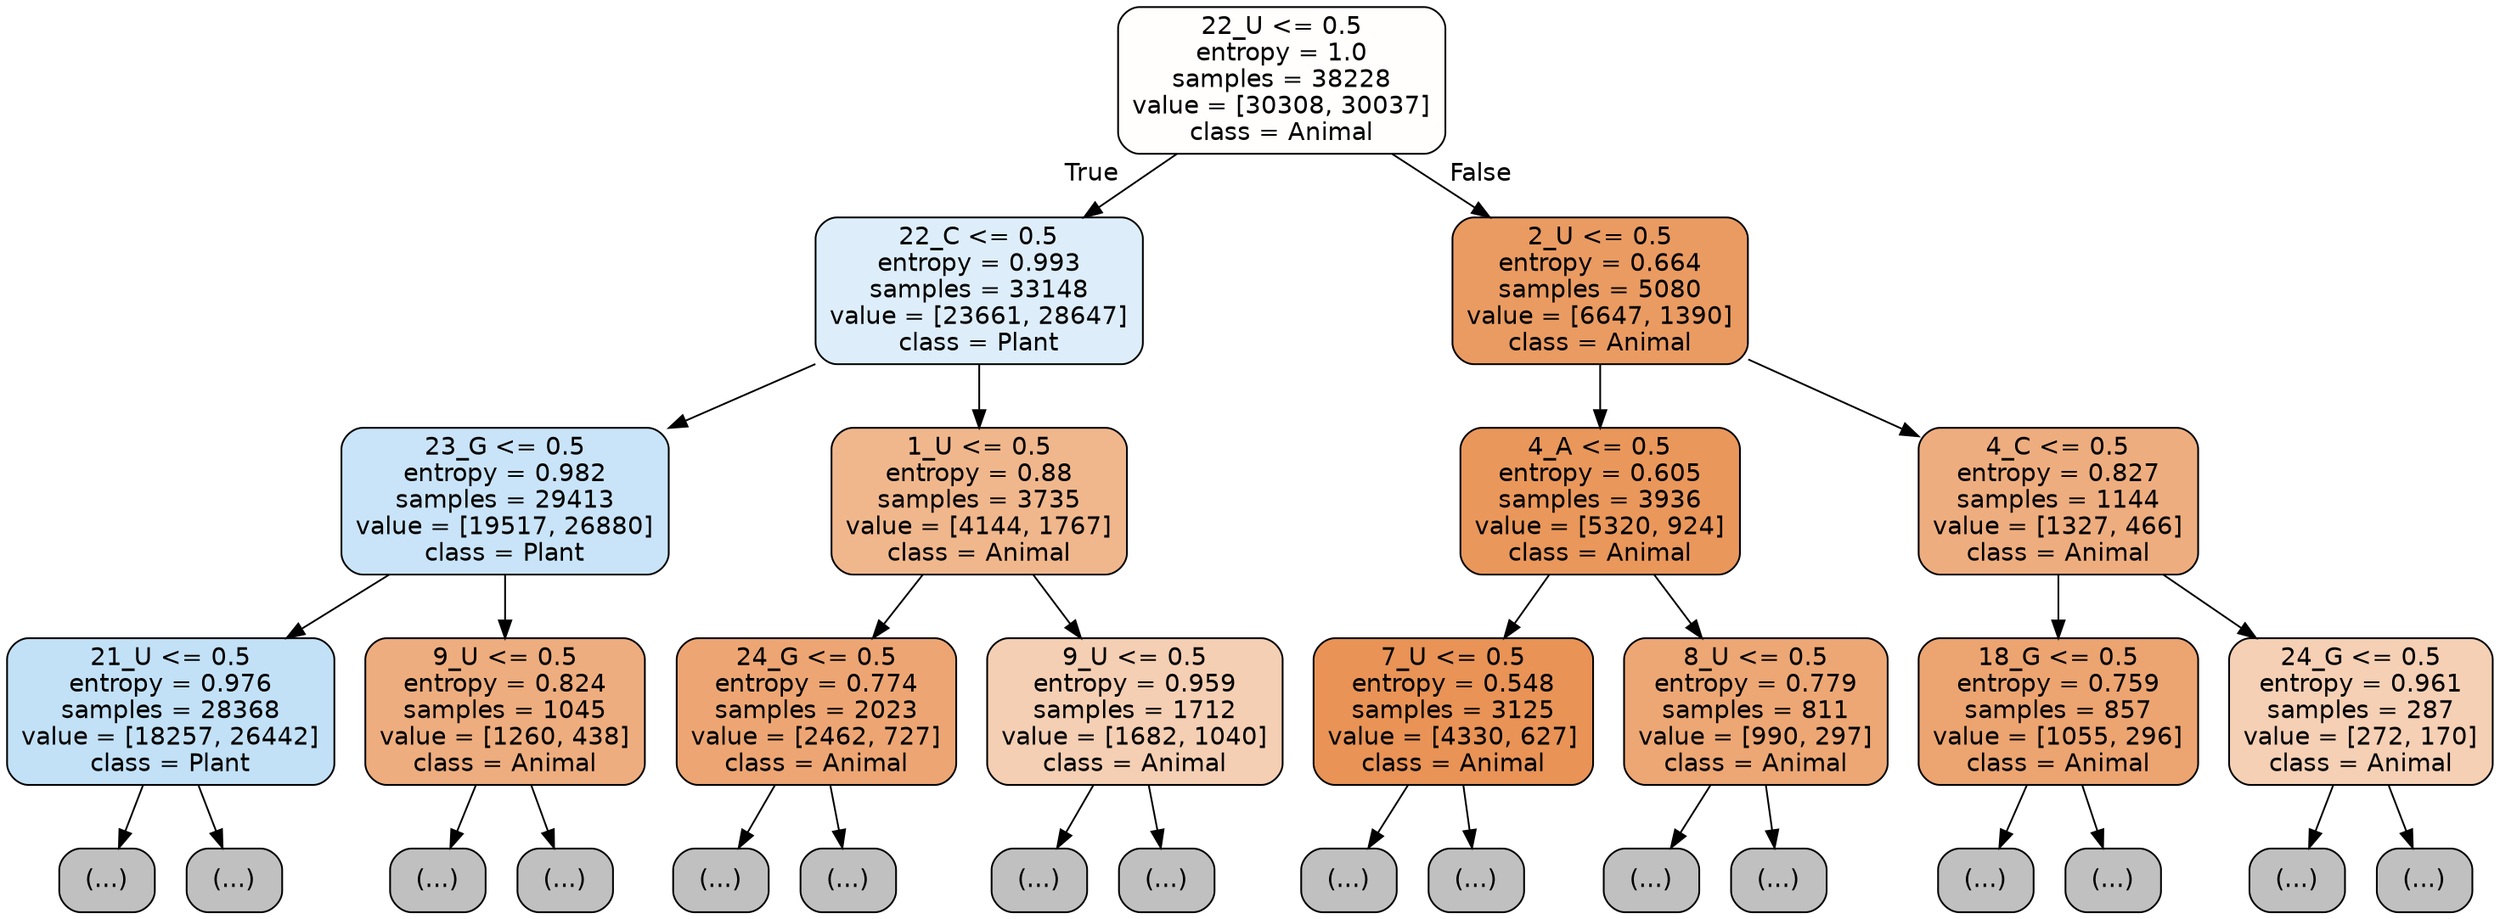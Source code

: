 digraph Tree {
node [shape=box, style="filled, rounded", color="black", fontname="helvetica"] ;
edge [fontname="helvetica"] ;
0 [label="22_U <= 0.5\nentropy = 1.0\nsamples = 38228\nvalue = [30308, 30037]\nclass = Animal", fillcolor="#fffefd"] ;
1 [label="22_C <= 0.5\nentropy = 0.993\nsamples = 33148\nvalue = [23661, 28647]\nclass = Plant", fillcolor="#ddeefa"] ;
0 -> 1 [labeldistance=2.5, labelangle=45, headlabel="True"] ;
2 [label="23_G <= 0.5\nentropy = 0.982\nsamples = 29413\nvalue = [19517, 26880]\nclass = Plant", fillcolor="#c9e4f8"] ;
1 -> 2 ;
3 [label="21_U <= 0.5\nentropy = 0.976\nsamples = 28368\nvalue = [18257, 26442]\nclass = Plant", fillcolor="#c2e1f7"] ;
2 -> 3 ;
4 [label="(...)", fillcolor="#C0C0C0"] ;
3 -> 4 ;
9815 [label="(...)", fillcolor="#C0C0C0"] ;
3 -> 9815 ;
12410 [label="9_U <= 0.5\nentropy = 0.824\nsamples = 1045\nvalue = [1260, 438]\nclass = Animal", fillcolor="#eead7e"] ;
2 -> 12410 ;
12411 [label="(...)", fillcolor="#C0C0C0"] ;
12410 -> 12411 ;
12708 [label="(...)", fillcolor="#C0C0C0"] ;
12410 -> 12708 ;
12833 [label="1_U <= 0.5\nentropy = 0.88\nsamples = 3735\nvalue = [4144, 1767]\nclass = Animal", fillcolor="#f0b78d"] ;
1 -> 12833 ;
12834 [label="24_G <= 0.5\nentropy = 0.774\nsamples = 2023\nvalue = [2462, 727]\nclass = Animal", fillcolor="#eda673"] ;
12833 -> 12834 ;
12835 [label="(...)", fillcolor="#C0C0C0"] ;
12834 -> 12835 ;
13778 [label="(...)", fillcolor="#C0C0C0"] ;
12834 -> 13778 ;
13849 [label="9_U <= 0.5\nentropy = 0.959\nsamples = 1712\nvalue = [1682, 1040]\nclass = Animal", fillcolor="#f5cfb3"] ;
12833 -> 13849 ;
13850 [label="(...)", fillcolor="#C0C0C0"] ;
13849 -> 13850 ;
14437 [label="(...)", fillcolor="#C0C0C0"] ;
13849 -> 14437 ;
14672 [label="2_U <= 0.5\nentropy = 0.664\nsamples = 5080\nvalue = [6647, 1390]\nclass = Animal", fillcolor="#ea9b62"] ;
0 -> 14672 [labeldistance=2.5, labelangle=-45, headlabel="False"] ;
14673 [label="4_A <= 0.5\nentropy = 0.605\nsamples = 3936\nvalue = [5320, 924]\nclass = Animal", fillcolor="#ea975b"] ;
14672 -> 14673 ;
14674 [label="7_U <= 0.5\nentropy = 0.548\nsamples = 3125\nvalue = [4330, 627]\nclass = Animal", fillcolor="#e99356"] ;
14673 -> 14674 ;
14675 [label="(...)", fillcolor="#C0C0C0"] ;
14674 -> 14675 ;
15412 [label="(...)", fillcolor="#C0C0C0"] ;
14674 -> 15412 ;
15669 [label="8_U <= 0.5\nentropy = 0.779\nsamples = 811\nvalue = [990, 297]\nclass = Animal", fillcolor="#eda774"] ;
14673 -> 15669 ;
15670 [label="(...)", fillcolor="#C0C0C0"] ;
15669 -> 15670 ;
15923 [label="(...)", fillcolor="#C0C0C0"] ;
15669 -> 15923 ;
16020 [label="4_C <= 0.5\nentropy = 0.827\nsamples = 1144\nvalue = [1327, 466]\nclass = Animal", fillcolor="#eead7f"] ;
14672 -> 16020 ;
16021 [label="18_G <= 0.5\nentropy = 0.759\nsamples = 857\nvalue = [1055, 296]\nclass = Animal", fillcolor="#eca471"] ;
16020 -> 16021 ;
16022 [label="(...)", fillcolor="#C0C0C0"] ;
16021 -> 16022 ;
16301 [label="(...)", fillcolor="#C0C0C0"] ;
16021 -> 16301 ;
16422 [label="24_G <= 0.5\nentropy = 0.961\nsamples = 287\nvalue = [272, 170]\nclass = Animal", fillcolor="#f5d0b5"] ;
16020 -> 16422 ;
16423 [label="(...)", fillcolor="#C0C0C0"] ;
16422 -> 16423 ;
16554 [label="(...)", fillcolor="#C0C0C0"] ;
16422 -> 16554 ;
}